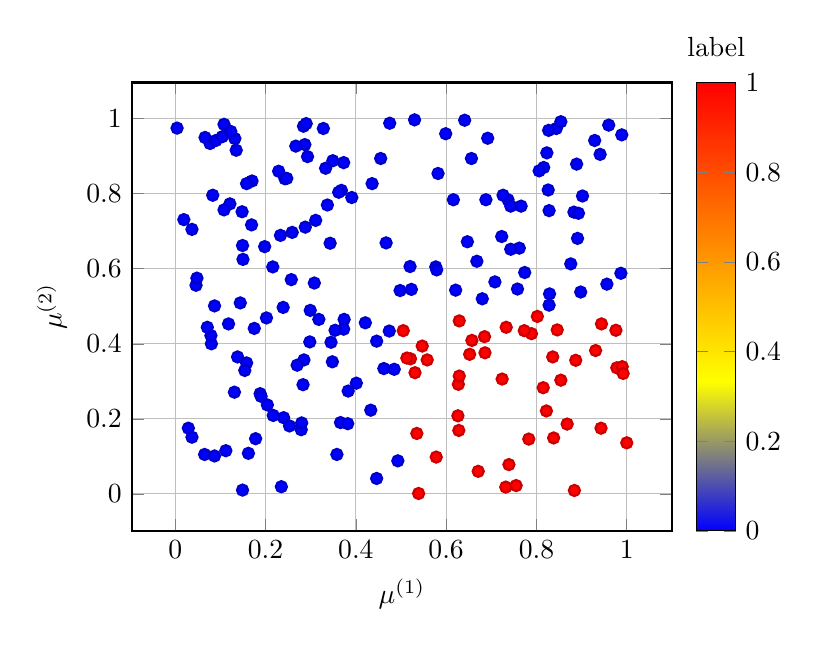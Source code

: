 \begin{tikzpicture}
\begin{axis}[xlabel={$\mu^{(1)}$}, ylabel={$\mu^{(2)}$}, grid={major}, style={thick}, colorbar, colorbar style={title={label}}]
    \addplot[scatter, only marks, scatter src={explicit}]
        table[row sep={\\}, meta={label}]
        {
            x  y  label  \\
            0.373  0.883  0.0  \\
            0.08  0.4  0.0  \\
            0.308  0.562  0.0  \\
            0.462  0.334  0.0  \\
            0.358  0.105  0.0  \\
            0.758  0.546  0.0  \\
            0.844  0.974  0.0  \\
            0.829  0.533  0.0  \\
            0.846  0.437  1.0  \\
            0.138  0.365  0.0  \\
            0.884  0.009  1.0  \\
            0.627  0.292  1.0  \\
            0.037  0.151  0.0  \\
            0.978  0.336  1.0  \\
            0.178  0.147  0.0  \\
            0.204  0.237  0.0  \\
            0.311  0.729  0.0  \\
            0.823  0.909  0.0  \\
            0.083  0.796  0.0  \\
            0.789  0.427  1.0  \\
            0.318  0.465  0.0  \\
            0.99  0.339  1.0  \\
            0.976  0.436  1.0  \\
            0.629  0.314  1.0  \\
            0.96  0.983  0.0  \\
            0.668  0.62  0.0  \\
            0.628  0.169  1.0  \\
            0.243  0.84  0.0  \\
            0.68  0.52  0.0  \\
            0.838  0.149  1.0  \\
            0.391  0.79  0.0  \\
            0.816  0.87  0.0  \\
            0.708  0.565  0.0  \\
            0.762  0.655  0.0  \\
            0.135  0.916  0.0  \\
            0.455  0.894  0.0  \\
            0.421  0.456  0.0  \\
            0.827  0.969  0.0  \\
            0.773  0.435  1.0  \\
            0.158  0.349  0.0  \\
            0.531  0.323  1.0  \\
            0.077  0.934  0.0  \\
            0.259  0.697  0.0  \\
            0.17  0.834  0.0  \\
            0.235  0.019  0.0  \\
            0.401  0.295  0.0  \\
            0.766  0.767  0.0  \\
            0.992  0.321  1.0  \\
            0.293  0.899  0.0  \\
            0.854  0.992  0.0  \\
            0.944  0.453  1.0  \\
            0.287  0.931  0.0  \\
            0.688  0.784  0.0  \\
            0.883  0.751  0.0  \\
            0.626  0.208  1.0  \\
            0.149  0.01  0.0  \\
            0.539  0.001  1.0  \\
            0.657  0.409  1.0  \\
            0.066  0.95  0.0  \\
            0.374  0.465  0.0  \\
            0.498  0.542  0.0  \\
            0.284  0.98  0.0  \\
            0.535  0.161  1.0  \\
            0.198  0.659  0.0  \\
            0.652  0.372  1.0  \\
            0.383  0.274  0.0  \\
            0.815  0.283  1.0  \\
            0.641  0.996  0.0  \\
            0.558  0.357  1.0  \\
            0.671  0.06  1.0  \\
            0.037  0.705  0.0  \\
            0.279  0.171  0.0  \\
            0.345  0.404  0.0  \\
            0.868  0.186  1.0  \\
            0.474  0.434  0.0  \\
            0.216  0.605  0.0  \\
            0.774  0.59  0.0  \\
            0.931  0.382  1.0  \\
            0.854  0.303  1.0  \\
            0.019  0.731  0.0  \\
            0.09  0.942  0.0  \\
            0.737  0.784  0.0  \\
            0.685  0.419  1.0  \\
            0.692  0.948  0.0  \\
            0.739  0.078  1.0  \\
            0.24  0.203  0.0  \\
            0.726  0.796  0.0  \\
            0.599  0.96  0.0  \\
            0.802  0.473  1.0  \\
            0.893  0.748  0.0  \\
            0.112  0.115  0.0  \\
            0.368  0.809  0.0  \\
            0.686  0.376  1.0  \\
            0.217  0.209  0.0  \\
            0.229  0.86  0.0  \\
            0.446  0.041  0.0  \\
            0.806  0.861  0.0  \\
            0.154  0.329  0.0  \\
            0.724  0.306  1.0  \\
            0.288  0.711  0.0  \\
            0.889  0.879  0.0  \\
            0.283  0.291  0.0  \\
            0.046  0.556  0.0  \\
            0.233  0.689  0.0  \\
            0.989  0.957  0.0  \\
            0.118  0.453  0.0  \\
            0.169  0.717  0.0  \\
            0.723  0.686  0.0  \\
            0.467  0.669  0.0  \\
            0.188  0.267  0.0  \\
            0.891  0.681  0.0  \\
            0.004  0.975  0.0  \\
            0.19  0.26  0.0  \\
            0.475  0.988  0.0  \\
            0.578  0.098  1.0  \\
            0.53  0.997  0.0  \\
            0.333  0.868  0.0  \\
            0.629  0.461  1.0  \\
            0.987  0.588  0.0  \\
            0.065  0.105  0.0  \\
            0.257  0.571  0.0  \\
            0.956  0.559  0.0  \\
            0.298  0.405  0.0  \\
            0.349  0.888  0.0  \\
            0.121  0.773  0.0  \\
            0.493  0.088  0.0  \\
            0.328  0.974  0.0  \\
            0.158  0.827  0.0  \\
            0.577  0.605  0.0  \\
            0.144  0.509  0.0  \\
            0.373  0.439  0.0  \\
            0.826  0.81  0.0  \\
            0.354  0.436  0.0  \\
            0.446  0.407  0.0  \\
            0.253  0.181  0.0  \\
            0.149  0.662  0.0  \\
            0.783  0.146  1.0  \\
            0.299  0.489  0.0  \\
            0.902  0.794  0.0  \\
            0.828  0.503  0.0  \\
            0.547  0.394  1.0  \\
            0.132  0.947  0.0  \\
            0.436  0.827  0.0  \\
            0.822  0.221  1.0  \\
            0.15  0.625  0.0  \\
            0.087  0.101  0.0  \\
            0.337  0.77  0.0  \\
            0.898  0.538  0.0  \\
            0.743  0.767  0.0  \\
            0.876  0.613  0.0  \\
            0.521  0.36  1.0  \\
            0.108  0.985  0.0  \\
            0.743  0.652  0.0  \\
            0.362  0.804  0.0  \\
            0.523  0.545  0.0  \\
            0.087  0.501  0.0  \\
            0.513  0.362  1.0  \\
            0.485  0.332  0.0  \\
            1.0  0.136  1.0  \\
            0.943  0.175  1.0  \\
            0.131  0.271  0.0  \\
            0.579  0.597  0.0  \\
            0.267  0.927  0.0  \\
            0.941  0.905  0.0  \\
            0.656  0.894  0.0  \\
            0.079  0.422  0.0  \\
            0.348  0.352  0.0  \\
            0.343  0.668  0.0  \\
            0.202  0.469  0.0  \\
            0.621  0.543  0.0  \\
            0.247  0.841  0.0  \\
            0.029  0.175  0.0  \\
            0.148  0.752  0.0  \\
            0.647  0.672  0.0  \\
            0.175  0.441  0.0  \\
            0.239  0.497  0.0  \\
            0.433  0.223  0.0  \\
            0.123  0.966  0.0  \\
            0.755  0.022  1.0  \\
            0.828  0.755  0.0  \\
            0.162  0.108  0.0  \\
            0.52  0.606  0.0  \\
            0.887  0.356  1.0  \\
            0.929  0.942  0.0  \\
            0.28  0.189  0.0  \\
            0.29  0.987  0.0  \\
            0.582  0.854  0.0  \\
            0.366  0.19  0.0  \\
            0.382  0.187  0.0  \\
            0.505  0.435  1.0  \\
            0.733  0.444  1.0  \\
            0.048  0.575  0.0  \\
            0.285  0.357  0.0  \\
            0.836  0.365  1.0  \\
            0.732  0.018  1.0  \\
            0.108  0.757  0.0  \\
            0.27  0.343  0.0  \\
            0.104  0.952  0.0  \\
            0.071  0.444  0.0  \\
            0.616  0.784  0.0  \\
        }
        ;
\end{axis}
\end{tikzpicture}

